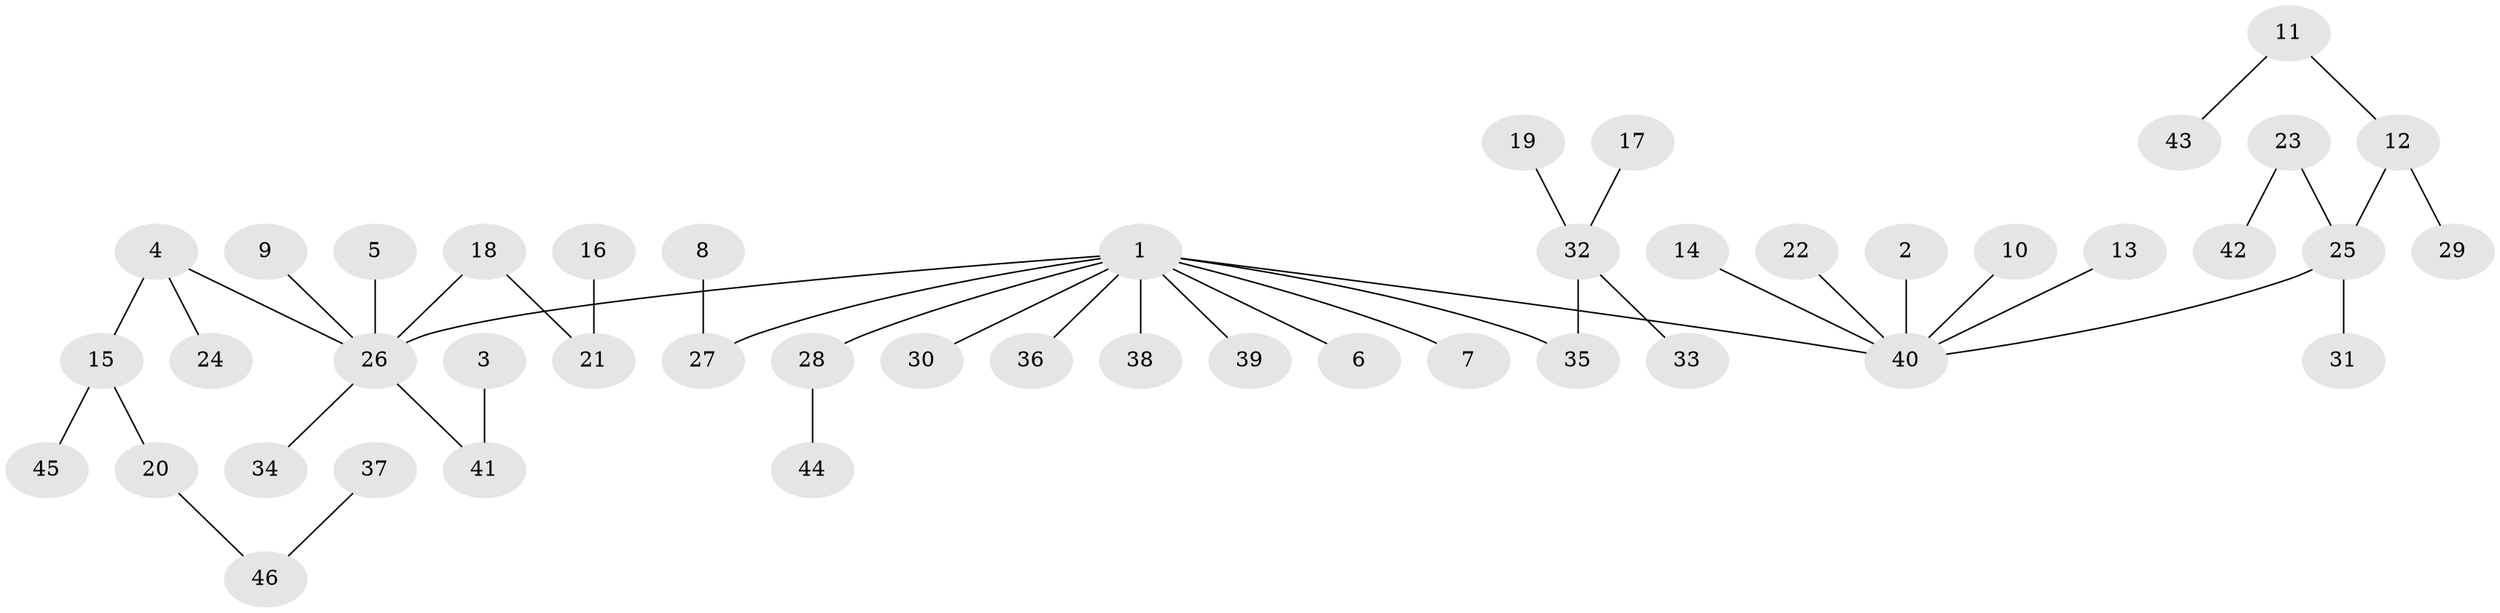 // original degree distribution, {5: 0.043478260869565216, 4: 0.06521739130434782, 2: 0.21739130434782608, 8: 0.010869565217391304, 3: 0.13043478260869565, 1: 0.5217391304347826, 6: 0.010869565217391304}
// Generated by graph-tools (version 1.1) at 2025/26/03/09/25 03:26:27]
// undirected, 46 vertices, 45 edges
graph export_dot {
graph [start="1"]
  node [color=gray90,style=filled];
  1;
  2;
  3;
  4;
  5;
  6;
  7;
  8;
  9;
  10;
  11;
  12;
  13;
  14;
  15;
  16;
  17;
  18;
  19;
  20;
  21;
  22;
  23;
  24;
  25;
  26;
  27;
  28;
  29;
  30;
  31;
  32;
  33;
  34;
  35;
  36;
  37;
  38;
  39;
  40;
  41;
  42;
  43;
  44;
  45;
  46;
  1 -- 6 [weight=1.0];
  1 -- 7 [weight=1.0];
  1 -- 26 [weight=1.0];
  1 -- 27 [weight=1.0];
  1 -- 28 [weight=1.0];
  1 -- 30 [weight=1.0];
  1 -- 35 [weight=1.0];
  1 -- 36 [weight=1.0];
  1 -- 38 [weight=1.0];
  1 -- 39 [weight=1.0];
  1 -- 40 [weight=1.0];
  2 -- 40 [weight=1.0];
  3 -- 41 [weight=1.0];
  4 -- 15 [weight=1.0];
  4 -- 24 [weight=1.0];
  4 -- 26 [weight=1.0];
  5 -- 26 [weight=1.0];
  8 -- 27 [weight=1.0];
  9 -- 26 [weight=1.0];
  10 -- 40 [weight=1.0];
  11 -- 12 [weight=1.0];
  11 -- 43 [weight=1.0];
  12 -- 25 [weight=1.0];
  12 -- 29 [weight=1.0];
  13 -- 40 [weight=1.0];
  14 -- 40 [weight=1.0];
  15 -- 20 [weight=1.0];
  15 -- 45 [weight=1.0];
  16 -- 21 [weight=1.0];
  17 -- 32 [weight=1.0];
  18 -- 21 [weight=1.0];
  18 -- 26 [weight=1.0];
  19 -- 32 [weight=1.0];
  20 -- 46 [weight=1.0];
  22 -- 40 [weight=1.0];
  23 -- 25 [weight=1.0];
  23 -- 42 [weight=1.0];
  25 -- 31 [weight=1.0];
  25 -- 40 [weight=1.0];
  26 -- 34 [weight=1.0];
  26 -- 41 [weight=1.0];
  28 -- 44 [weight=1.0];
  32 -- 33 [weight=1.0];
  32 -- 35 [weight=1.0];
  37 -- 46 [weight=1.0];
}
